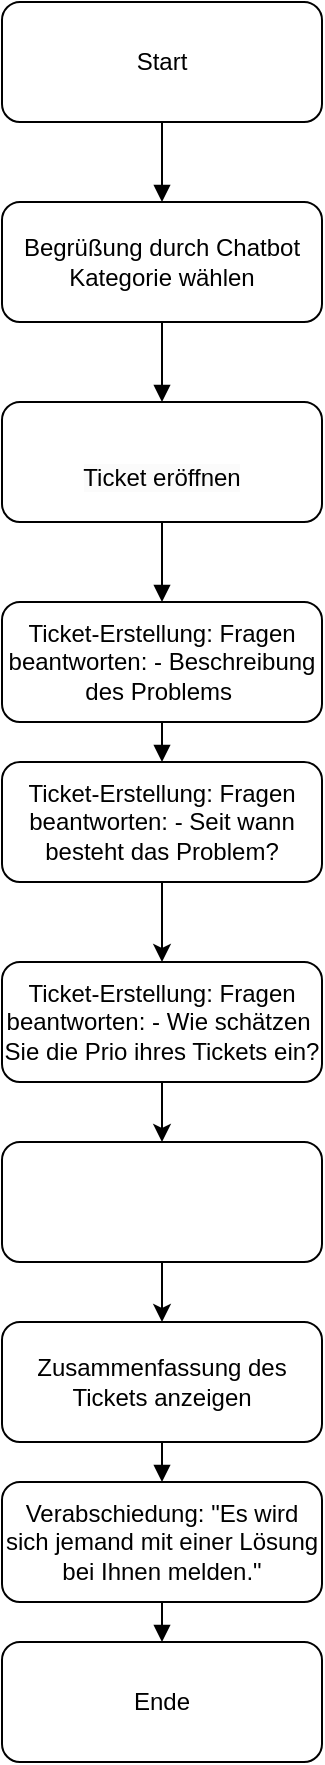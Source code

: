 <mxfile version="22.1.21" type="device">
  <diagram name="Chatbot Ablauf" id="0">
    <mxGraphModel dx="716" dy="542" grid="1" gridSize="10" guides="1" tooltips="1" connect="1" arrows="1" fold="1" page="1" pageScale="1" pageWidth="827" pageHeight="1169" math="0" shadow="0">
      <root>
        <mxCell id="0" />
        <mxCell id="1" parent="0" />
        <mxCell id="A" value="Start" style="rounded=1;whiteSpace=wrap;html=1;" parent="1" vertex="1">
          <mxGeometry width="160" height="60" as="geometry" />
        </mxCell>
        <mxCell id="B" value="Begrüßung durch Chatbot&lt;br&gt;Kategorie wählen" style="rounded=1;whiteSpace=wrap;html=1;" parent="1" vertex="1">
          <mxGeometry y="100" width="160" height="60" as="geometry" />
        </mxCell>
        <mxCell id="C" value="&lt;br&gt;&lt;span style=&quot;color: rgb(0, 0, 0); font-family: Helvetica; font-size: 12px; font-style: normal; font-variant-ligatures: normal; font-variant-caps: normal; font-weight: 400; letter-spacing: normal; orphans: 2; text-align: center; text-indent: 0px; text-transform: none; widows: 2; word-spacing: 0px; -webkit-text-stroke-width: 0px; background-color: rgb(251, 251, 251); text-decoration-thickness: initial; text-decoration-style: initial; text-decoration-color: initial; float: none; display: inline !important;&quot;&gt;Ticket eröffnen&lt;/span&gt;&lt;br&gt;" style="rounded=1;whiteSpace=wrap;html=1;" parent="1" vertex="1">
          <mxGeometry y="200" width="160" height="60" as="geometry" />
        </mxCell>
        <mxCell id="D" value="Ticket-Erstellung: Fragen beantworten: - Beschreibung des Problems&amp;nbsp;" style="rounded=1;whiteSpace=wrap;html=1;" parent="1" vertex="1">
          <mxGeometry y="300" width="160" height="60" as="geometry" />
        </mxCell>
        <mxCell id="E2" value="Ticket-Erstellung: Fragen beantworten: - Seit wann besteht das Problem?" style="rounded=1;whiteSpace=wrap;html=1;" parent="1" vertex="1">
          <mxGeometry y="380" width="160" height="60" as="geometry" />
        </mxCell>
        <mxCell id="F" value="Zusammenfassung des Tickets anzeigen" style="rounded=1;whiteSpace=wrap;html=1;" parent="1" vertex="1">
          <mxGeometry y="660" width="160" height="60" as="geometry" />
        </mxCell>
        <mxCell id="G" value="Verabschiedung: &quot;Es wird sich jemand mit einer Lösung bei Ihnen melden.&quot;" style="rounded=1;whiteSpace=wrap;html=1;" parent="1" vertex="1">
          <mxGeometry y="740" width="160" height="60" as="geometry" />
        </mxCell>
        <mxCell id="H" value="Ende" style="rounded=1;whiteSpace=wrap;html=1;" parent="1" vertex="1">
          <mxGeometry y="820" width="160" height="60" as="geometry" />
        </mxCell>
        <mxCell id="e100" value="" style="endArrow=block;" parent="1" source="A" target="B" edge="1">
          <mxGeometry relative="1" as="geometry" />
        </mxCell>
        <mxCell id="e101" value="" style="endArrow=block;" parent="1" source="B" target="C" edge="1">
          <mxGeometry relative="1" as="geometry" />
        </mxCell>
        <mxCell id="e102" value="" style="endArrow=block;" parent="1" source="C" target="D" edge="1">
          <mxGeometry relative="1" as="geometry" />
        </mxCell>
        <mxCell id="e104" value="" style="endArrow=block;" parent="1" source="D" target="E2" edge="1">
          <mxGeometry relative="1" as="geometry" />
        </mxCell>
        <mxCell id="e106" value="" style="endArrow=block;" parent="1" source="F" target="G" edge="1">
          <mxGeometry relative="1" as="geometry" />
        </mxCell>
        <mxCell id="e108" value="" style="endArrow=block;" parent="1" source="G" target="H" edge="1">
          <mxGeometry relative="1" as="geometry" />
        </mxCell>
        <mxCell id="ycWexZd76hfiVODQHucq-8" value="" style="endArrow=classic;html=1;rounded=0;exitX=0.5;exitY=1;exitDx=0;exitDy=0;entryX=0.5;entryY=0;entryDx=0;entryDy=0;" edge="1" parent="1" target="ycWexZd76hfiVODQHucq-13">
          <mxGeometry width="50" height="50" relative="1" as="geometry">
            <mxPoint x="80" y="540" as="sourcePoint" />
            <mxPoint x="80" y="590" as="targetPoint" />
          </mxGeometry>
        </mxCell>
        <mxCell id="ycWexZd76hfiVODQHucq-9" value="" style="endArrow=classic;html=1;rounded=0;exitX=0.5;exitY=1;exitDx=0;exitDy=0;entryX=0.5;entryY=0;entryDx=0;entryDy=0;" edge="1" parent="1" source="E2">
          <mxGeometry width="50" height="50" relative="1" as="geometry">
            <mxPoint x="10" y="510" as="sourcePoint" />
            <mxPoint x="80" y="480" as="targetPoint" />
          </mxGeometry>
        </mxCell>
        <mxCell id="ycWexZd76hfiVODQHucq-10" value="Ticket-Erstellung: Fragen beantworten: - Wie schätzen&amp;nbsp; Sie die Prio ihres Tickets ein?" style="rounded=1;whiteSpace=wrap;html=1;" vertex="1" parent="1">
          <mxGeometry y="480" width="160" height="60" as="geometry" />
        </mxCell>
        <mxCell id="ycWexZd76hfiVODQHucq-13" value="" style="rounded=1;whiteSpace=wrap;html=1;" vertex="1" parent="1">
          <mxGeometry y="570" width="160" height="60" as="geometry" />
        </mxCell>
        <mxCell id="ycWexZd76hfiVODQHucq-14" value="" style="endArrow=classic;html=1;rounded=0;exitX=0.5;exitY=1;exitDx=0;exitDy=0;entryX=0.5;entryY=0;entryDx=0;entryDy=0;" edge="1" parent="1" source="ycWexZd76hfiVODQHucq-13" target="F">
          <mxGeometry width="50" height="50" relative="1" as="geometry">
            <mxPoint x="10" y="500" as="sourcePoint" />
            <mxPoint x="60" y="450" as="targetPoint" />
          </mxGeometry>
        </mxCell>
      </root>
    </mxGraphModel>
  </diagram>
</mxfile>
